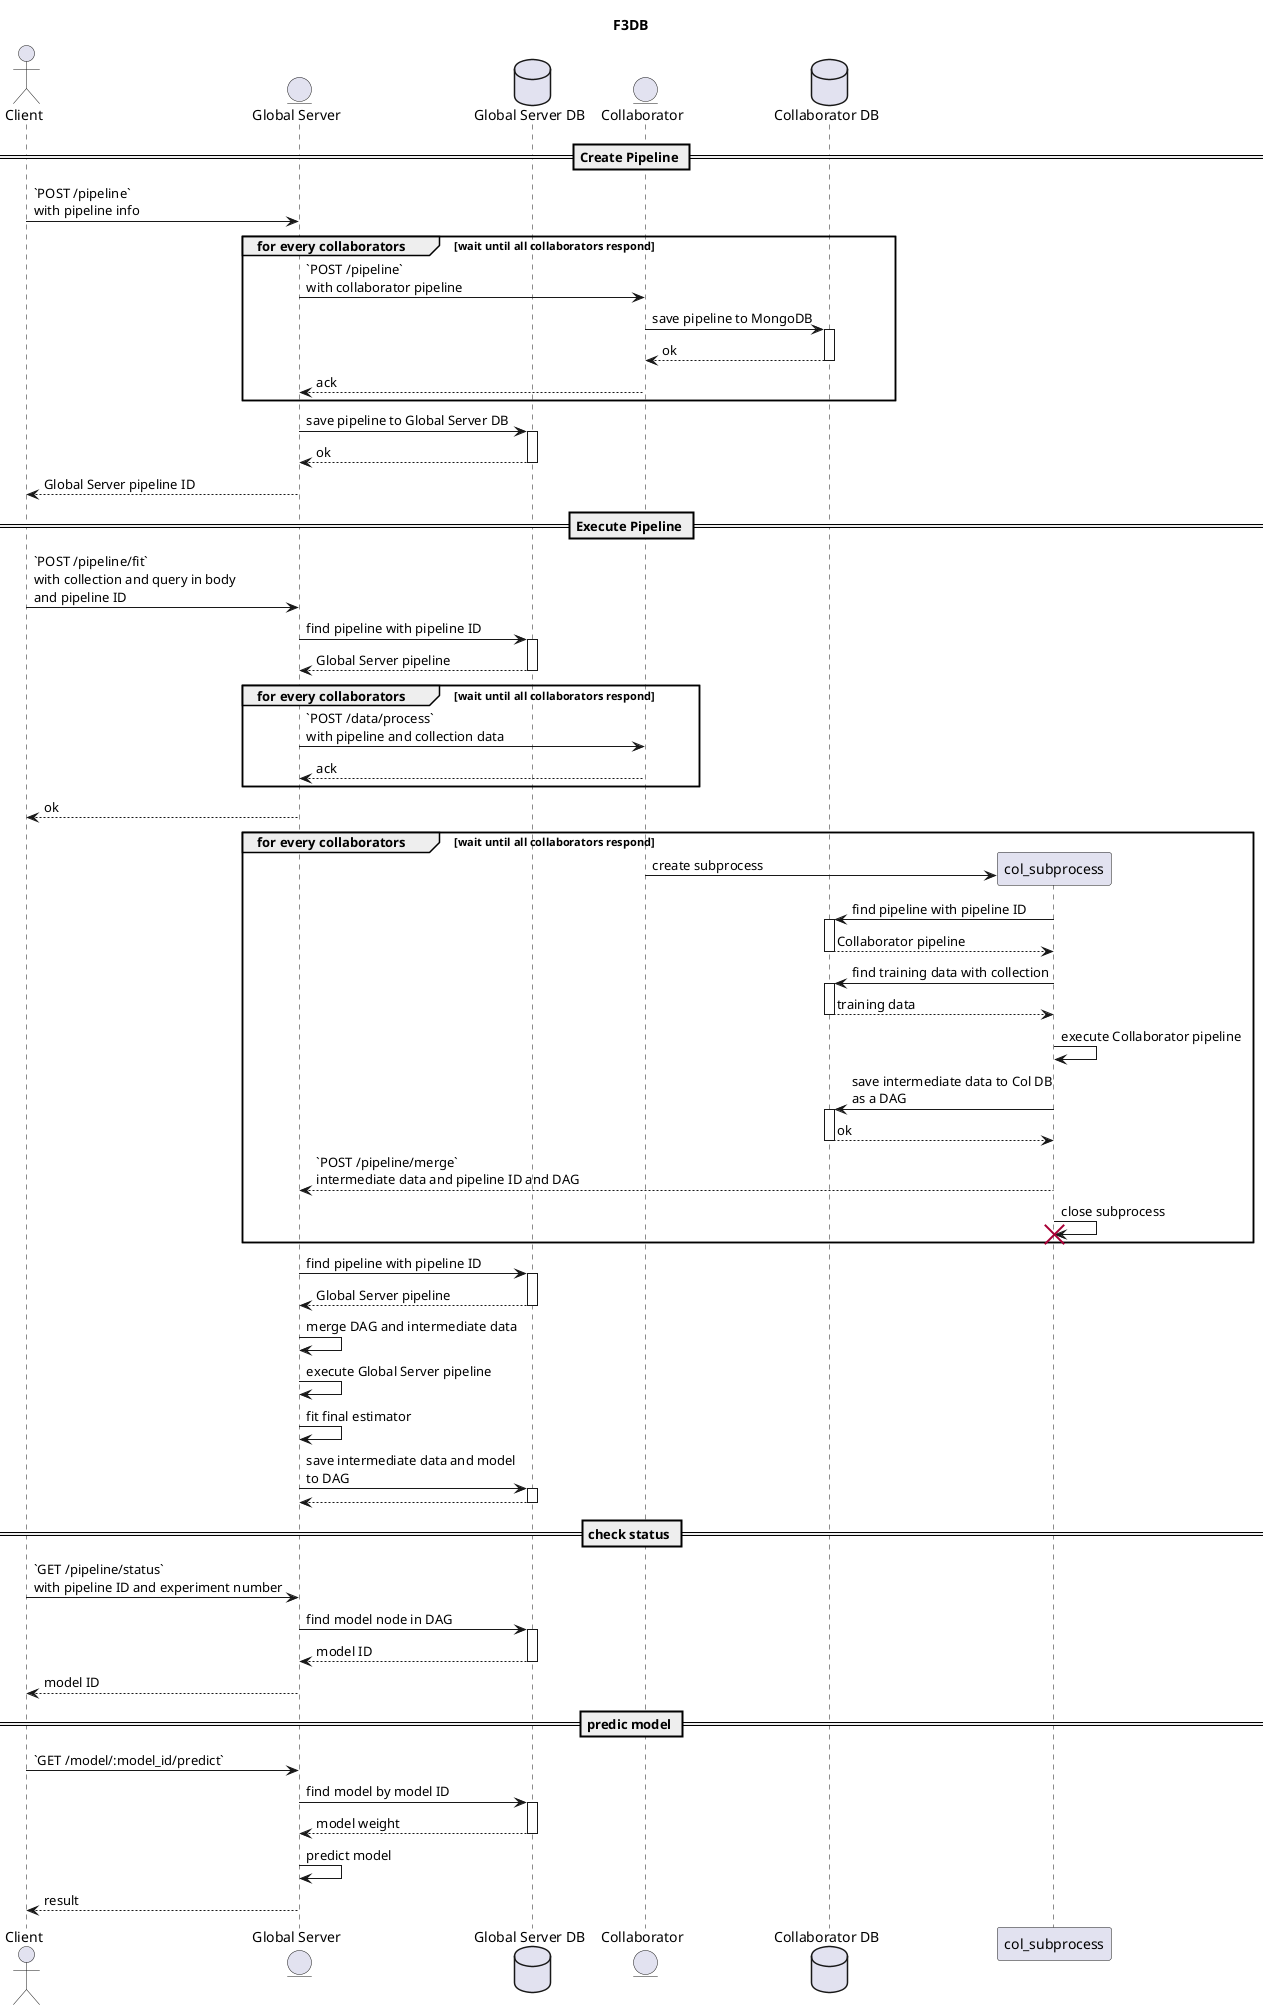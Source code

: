 @startuml F3DB
title F3DB
actor       Client      as c
entity      "Global Server" as gs
database    "Global Server DB" as db_gs
entity      Collaborator as col
database    "Collaborator DB" as db_col

== Create Pipeline ==

c -> gs: `POST /pipeline`\nwith pipeline info
group for every collaborators [wait until all collaborators respond]
gs -> col: `POST /pipeline`\nwith collaborator pipeline
col -> db_col ++: save pipeline to MongoDB
return ok
col --> gs: ack
end
gs -> db_gs++: save pipeline to Global Server DB
return ok
gs --> c: Global Server pipeline ID

== Execute Pipeline ==

c -> gs: `POST /pipeline/fit`\nwith collection and query in body\nand pipeline ID
gs -> db_gs++: find pipeline with pipeline ID
return Global Server pipeline

group for every collaborators [wait until all collaborators respond]
gs -> col: `POST /data/process`\nwith pipeline and collection data
return ack
end

gs --> c: ok

group for every collaborators [wait until all collaborators respond]
col -> col_subprocess **: create subprocess
col_subprocess -> db_col++: find pipeline with pipeline ID
return Collaborator pipeline
col_subprocess -> db_col++: find training data with collection
return training data
col_subprocess -> col_subprocess: execute Collaborator pipeline
col_subprocess -> db_col++: save intermediate data to Col DB\nas a DAG
return ok
col_subprocess --> gs: `POST /pipeline/merge`\nintermediate data and pipeline ID and DAG
col_subprocess -> col_subprocess !!: close subprocess
end

gs -> db_gs++: find pipeline with pipeline ID
return Global Server pipeline
gs -> gs: merge DAG and intermediate data
gs -> gs: execute Global Server pipeline
gs -> gs: fit final estimator
gs -> db_gs++: save intermediate data and model\nto DAG
return

== check status ==
c -> gs: `GET /pipeline/status`\nwith pipeline ID and experiment number
gs -> db_gs ++: find model node in DAG
return model ID
gs --> c: model ID

== predic model ==
c -> gs: `GET /model/:model_id/predict`
gs -> db_gs++: find model by model ID
return model weight
gs -> gs: predict model
gs --> c: result

@enduml
